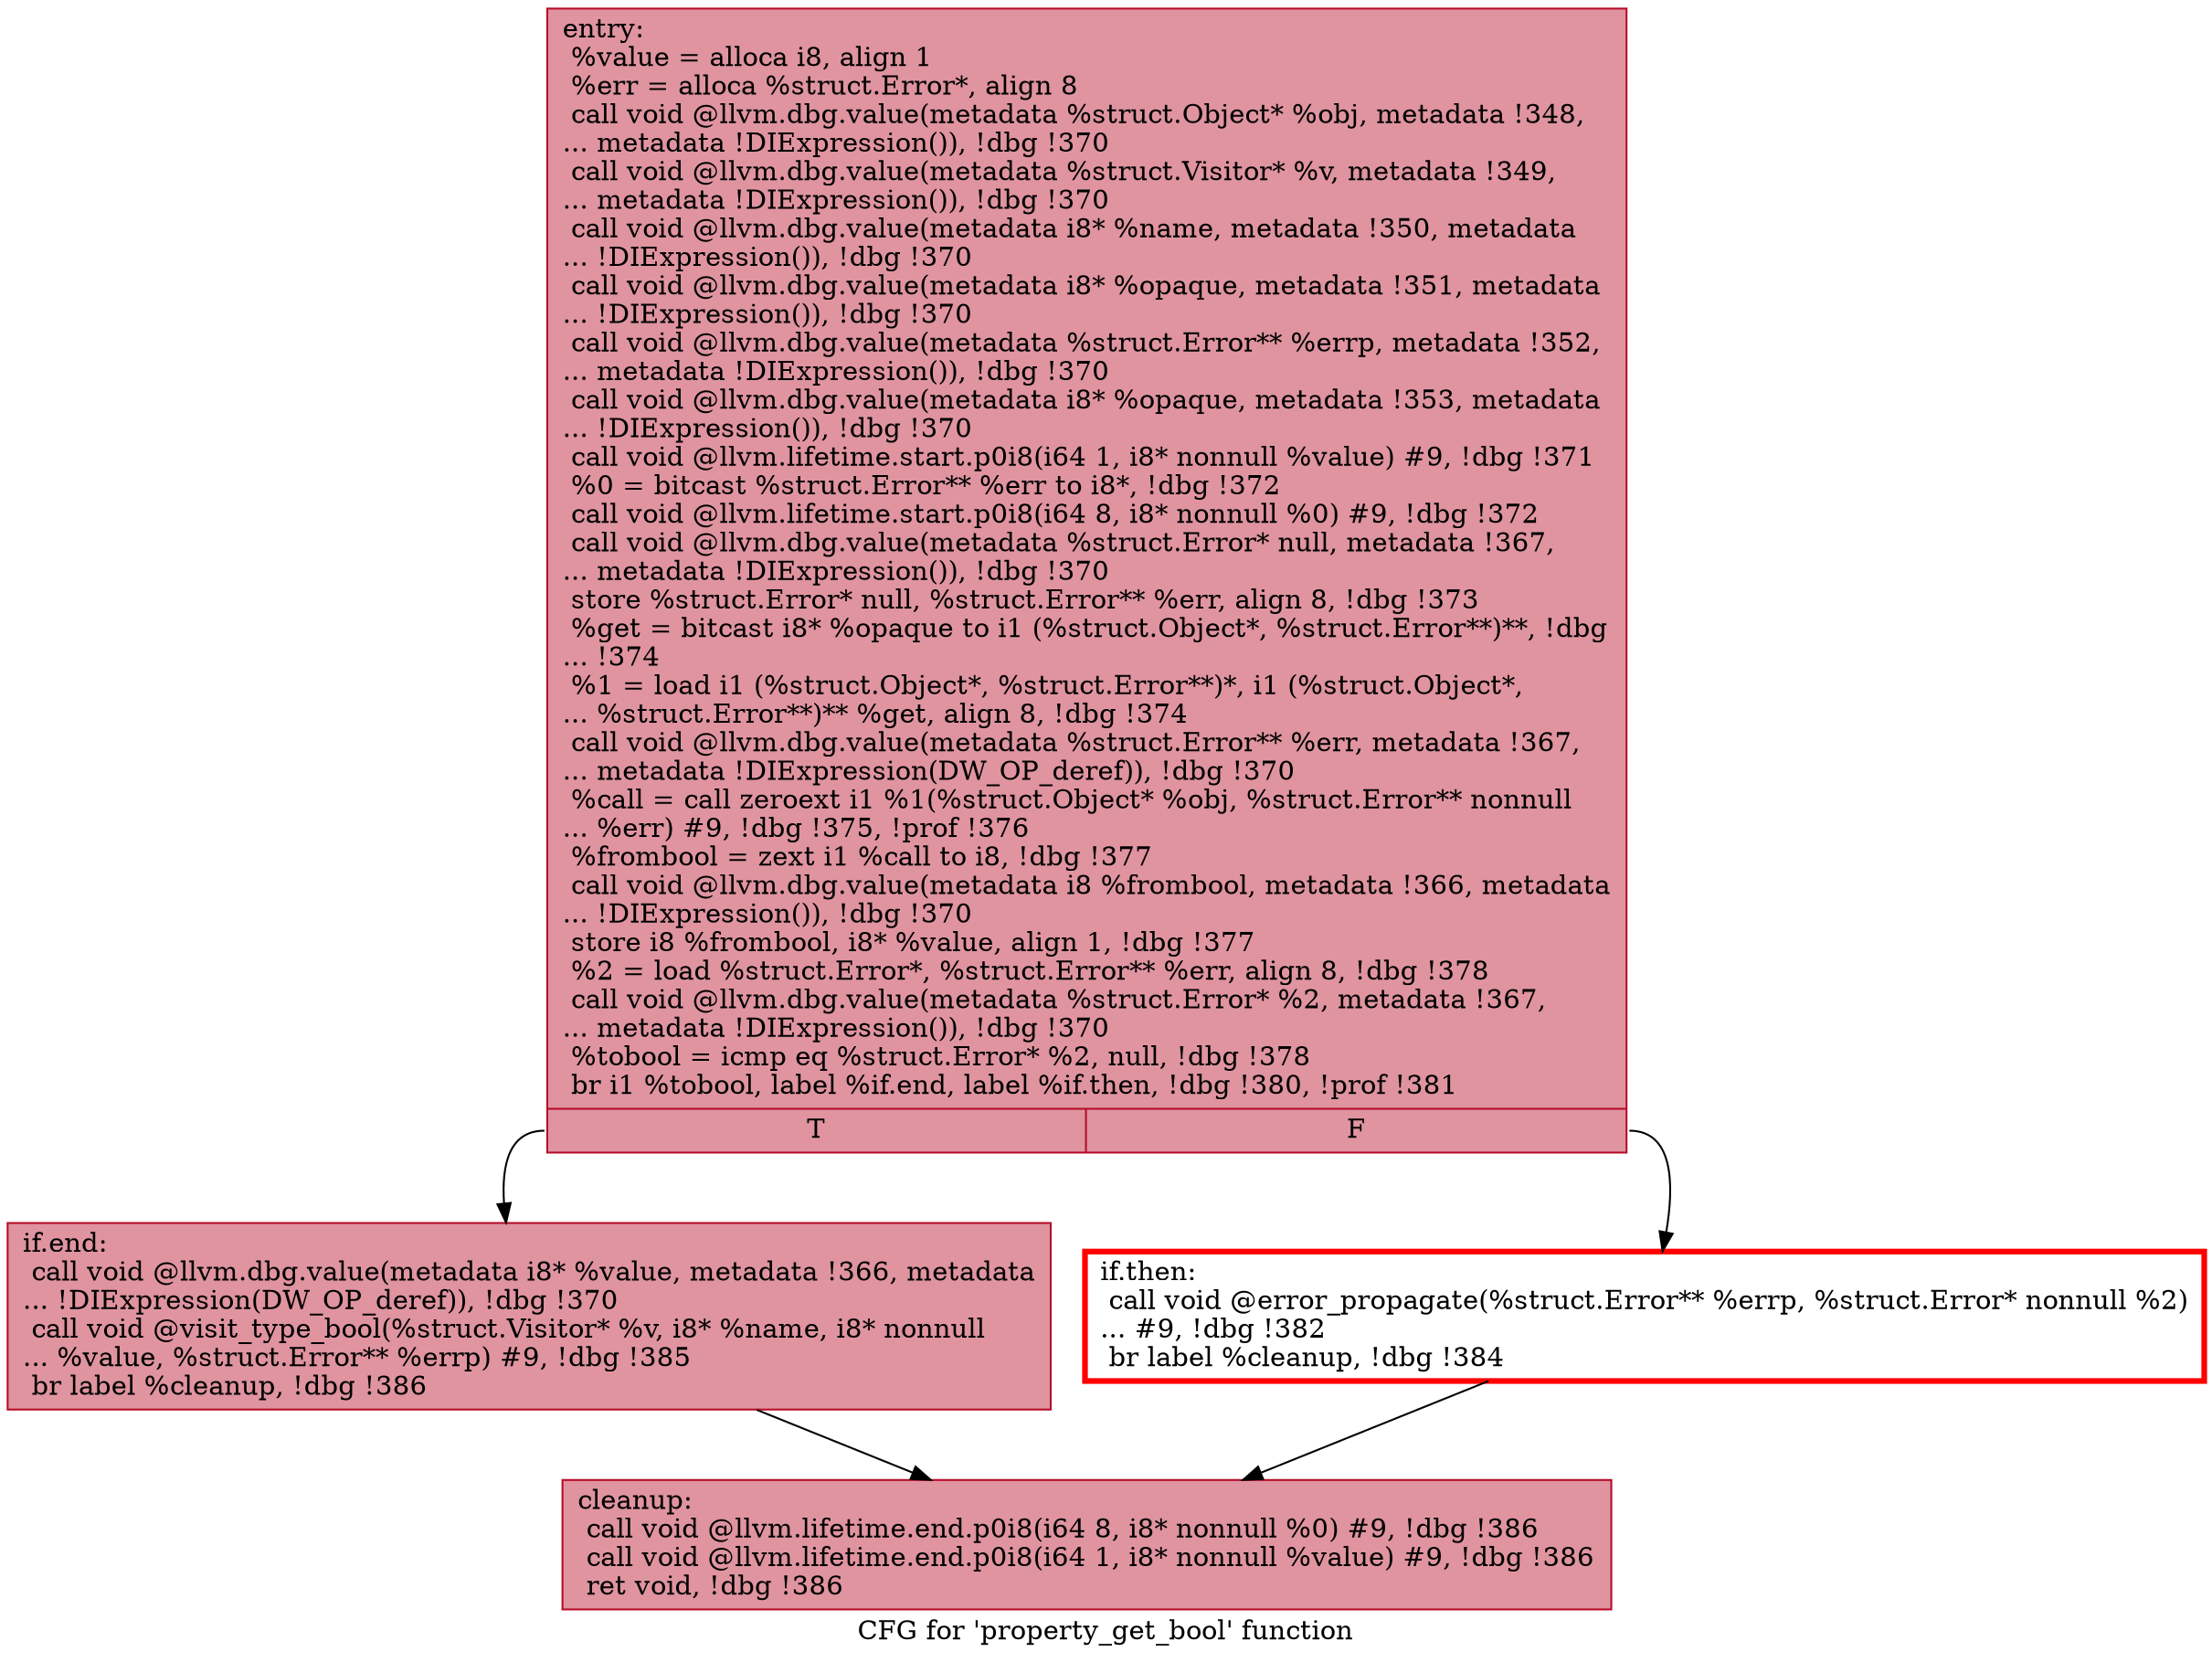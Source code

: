 digraph "CFG for 'property_get_bool' function" {
	label="CFG for 'property_get_bool' function";

	Node0x55ee22882d20 [shape=record,color="#b70d28ff", style=filled, fillcolor="#b70d2870",label="{entry:\l  %value = alloca i8, align 1\l  %err = alloca %struct.Error*, align 8\l  call void @llvm.dbg.value(metadata %struct.Object* %obj, metadata !348,\l... metadata !DIExpression()), !dbg !370\l  call void @llvm.dbg.value(metadata %struct.Visitor* %v, metadata !349,\l... metadata !DIExpression()), !dbg !370\l  call void @llvm.dbg.value(metadata i8* %name, metadata !350, metadata\l... !DIExpression()), !dbg !370\l  call void @llvm.dbg.value(metadata i8* %opaque, metadata !351, metadata\l... !DIExpression()), !dbg !370\l  call void @llvm.dbg.value(metadata %struct.Error** %errp, metadata !352,\l... metadata !DIExpression()), !dbg !370\l  call void @llvm.dbg.value(metadata i8* %opaque, metadata !353, metadata\l... !DIExpression()), !dbg !370\l  call void @llvm.lifetime.start.p0i8(i64 1, i8* nonnull %value) #9, !dbg !371\l  %0 = bitcast %struct.Error** %err to i8*, !dbg !372\l  call void @llvm.lifetime.start.p0i8(i64 8, i8* nonnull %0) #9, !dbg !372\l  call void @llvm.dbg.value(metadata %struct.Error* null, metadata !367,\l... metadata !DIExpression()), !dbg !370\l  store %struct.Error* null, %struct.Error** %err, align 8, !dbg !373\l  %get = bitcast i8* %opaque to i1 (%struct.Object*, %struct.Error**)**, !dbg\l... !374\l  %1 = load i1 (%struct.Object*, %struct.Error**)*, i1 (%struct.Object*,\l... %struct.Error**)** %get, align 8, !dbg !374\l  call void @llvm.dbg.value(metadata %struct.Error** %err, metadata !367,\l... metadata !DIExpression(DW_OP_deref)), !dbg !370\l  %call = call zeroext i1 %1(%struct.Object* %obj, %struct.Error** nonnull\l... %err) #9, !dbg !375, !prof !376\l  %frombool = zext i1 %call to i8, !dbg !377\l  call void @llvm.dbg.value(metadata i8 %frombool, metadata !366, metadata\l... !DIExpression()), !dbg !370\l  store i8 %frombool, i8* %value, align 1, !dbg !377\l  %2 = load %struct.Error*, %struct.Error** %err, align 8, !dbg !378\l  call void @llvm.dbg.value(metadata %struct.Error* %2, metadata !367,\l... metadata !DIExpression()), !dbg !370\l  %tobool = icmp eq %struct.Error* %2, null, !dbg !378\l  br i1 %tobool, label %if.end, label %if.then, !dbg !380, !prof !381\l|{<s0>T|<s1>F}}"];
	Node0x55ee22882d20:s0 -> Node0x55ee22887a60;
	Node0x55ee22882d20:s1 -> Node0x55ee228879f0;
	Node0x55ee228879f0 [shape=record,penwidth=3.0, color="red",label="{if.then:                                          \l  call void @error_propagate(%struct.Error** %errp, %struct.Error* nonnull %2)\l... #9, !dbg !382\l  br label %cleanup, !dbg !384\l}"];
	Node0x55ee228879f0 -> Node0x55ee22888140;
	Node0x55ee22887a60 [shape=record,color="#b70d28ff", style=filled, fillcolor="#b70d2870",label="{if.end:                                           \l  call void @llvm.dbg.value(metadata i8* %value, metadata !366, metadata\l... !DIExpression(DW_OP_deref)), !dbg !370\l  call void @visit_type_bool(%struct.Visitor* %v, i8* %name, i8* nonnull\l... %value, %struct.Error** %errp) #9, !dbg !385\l  br label %cleanup, !dbg !386\l}"];
	Node0x55ee22887a60 -> Node0x55ee22888140;
	Node0x55ee22888140 [shape=record,color="#b70d28ff", style=filled, fillcolor="#b70d2870",label="{cleanup:                                          \l  call void @llvm.lifetime.end.p0i8(i64 8, i8* nonnull %0) #9, !dbg !386\l  call void @llvm.lifetime.end.p0i8(i64 1, i8* nonnull %value) #9, !dbg !386\l  ret void, !dbg !386\l}"];
}
